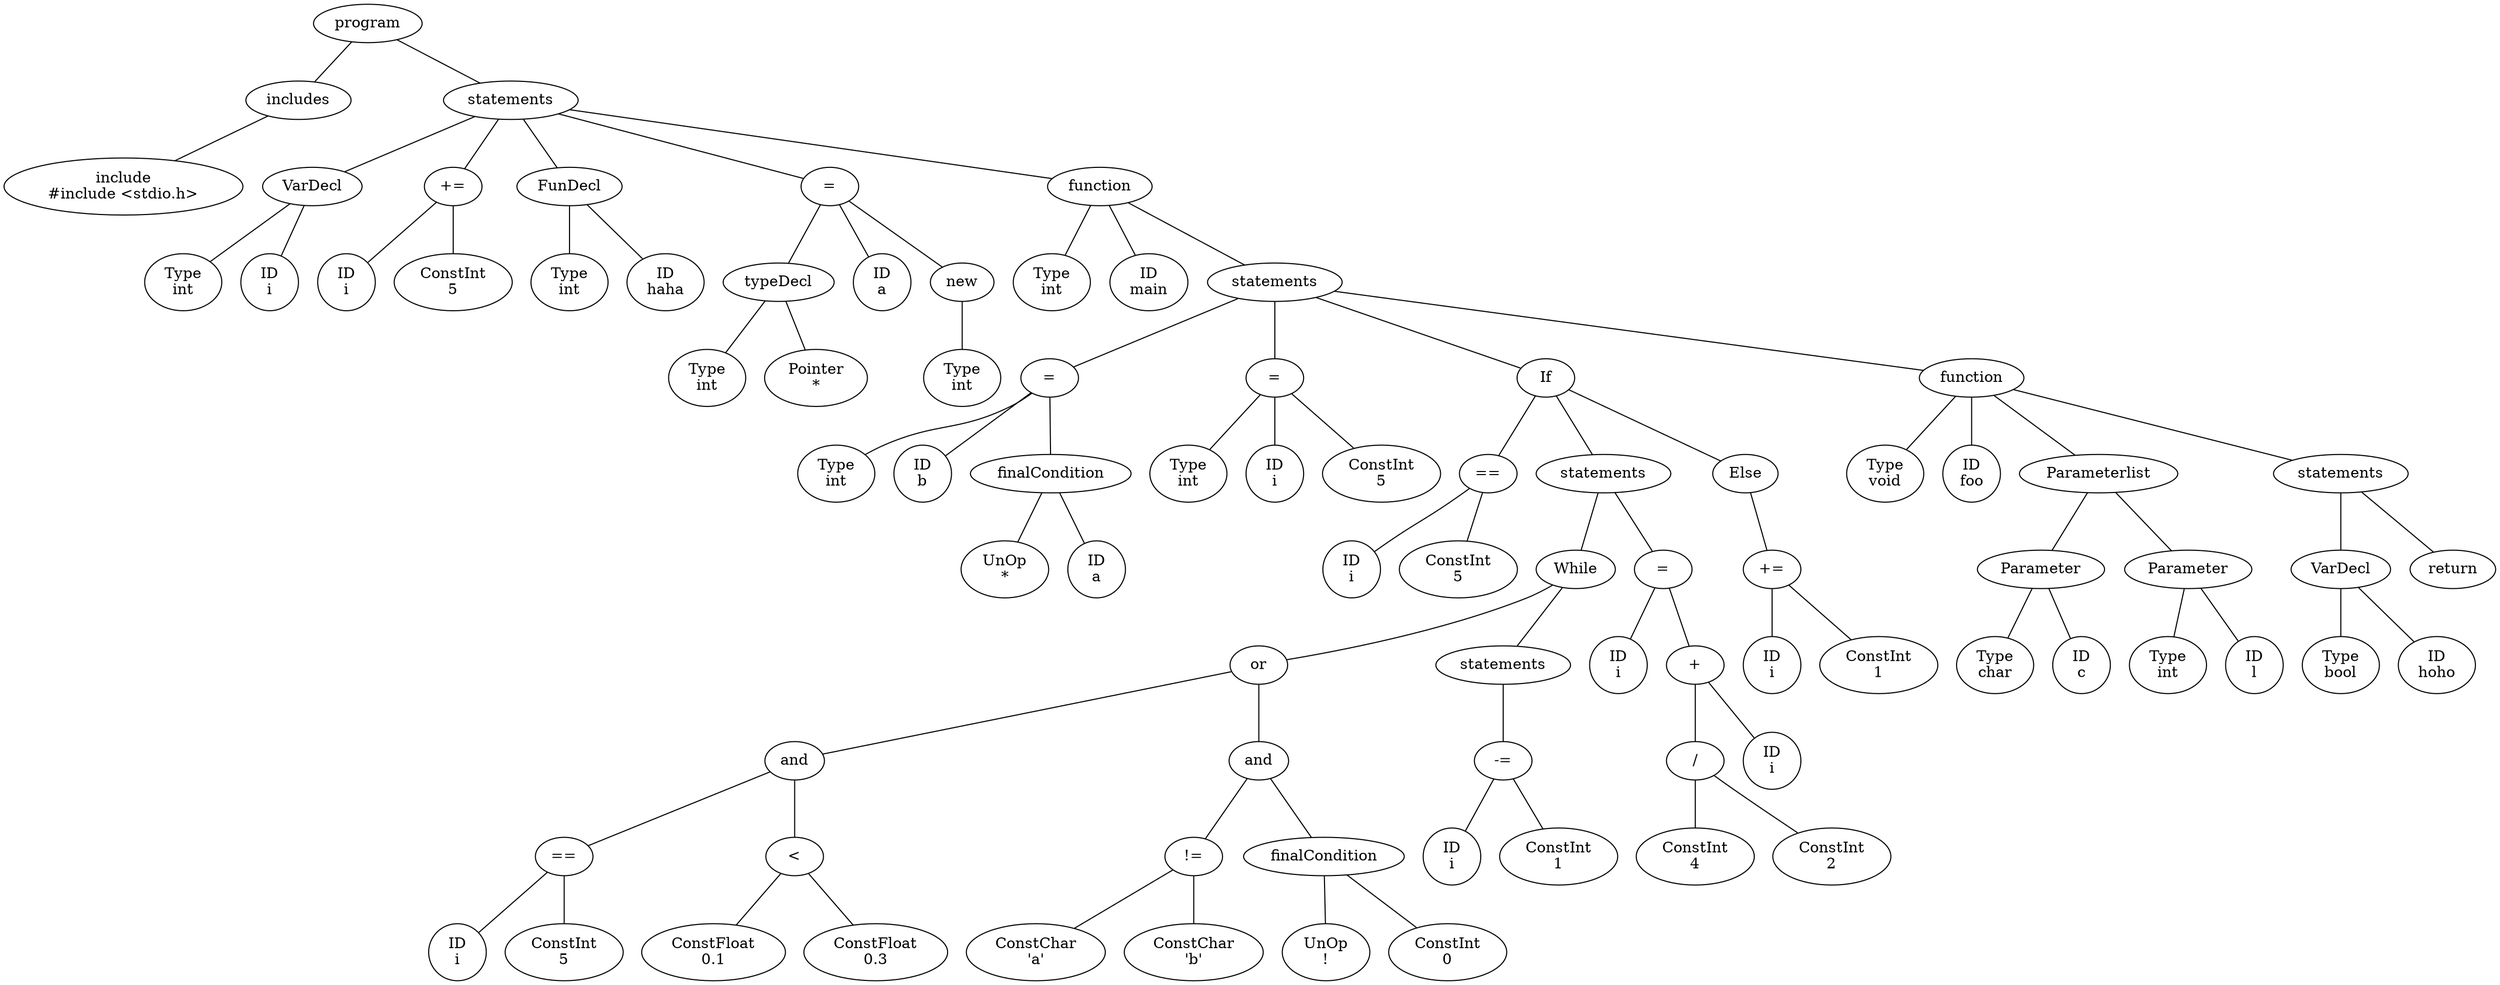 graph{0 [label = "program"];1[label = "includes"];0--1;2[label = "include
#include <stdio.h>"];1--2;3[label = "statements"];0--3;4[label = "VarDecl"];3--4;5[label = "Type
int"];4--5;6[label = "ID
i"];4--6;7[label = "+="];3--7;8[label = "ID
i"];7--8;9[label = "ConstInt
5"];7--9;10[label = "FunDecl"];3--10;11[label = "Type
int"];10--11;12[label = "ID
haha"];10--12;13[label = "="];3--13;14[label = "typeDecl"];13--14;15[label = "Type
int"];14--15;16[label = "Pointer
*"];14--16;17[label = "ID
a"];13--17;18[label = "new"];13--18;19[label = "Type
int"];18--19;20[label = "function"];3--20;21[label = "Type
int"];20--21;22[label = "ID
main"];20--22;23[label = "statements"];20--23;24[label = "="];23--24;25[label = "Type
int"];24--25;26[label = "ID
b"];24--26;27[label = "finalCondition"];24--27;28[label = "UnOp
*"];27--28;29[label = "ID
a"];27--29;30[label = "="];23--30;31[label = "Type
int"];30--31;32[label = "ID
i"];30--32;33[label = "ConstInt
5"];30--33;34[label = "If"];23--34;35[label = "=="];34--35;36[label = "ID
i"];35--36;37[label = "ConstInt
5"];35--37;38[label = "statements"];34--38;39[label = "While"];38--39;40[label = "or"];39--40;41[label = "and"];40--41;42[label = "=="];41--42;43[label = "ID
i"];42--43;44[label = "ConstInt
5"];42--44;45[label = "<"];41--45;46[label = "ConstFloat
0.1"];45--46;47[label = "ConstFloat
0.3"];45--47;48[label = "and"];40--48;49[label = "!="];48--49;50[label = "ConstChar
'a'"];49--50;51[label = "ConstChar
'b'"];49--51;52[label = "finalCondition"];48--52;53[label = "UnOp
!"];52--53;54[label = "ConstInt
0"];52--54;55[label = "statements"];39--55;56[label = "-="];55--56;57[label = "ID
i"];56--57;58[label = "ConstInt
1"];56--58;59[label = "="];38--59;60[label = "ID
i"];59--60;61[label = "+"];59--61;62[label = "/"];61--62;63[label = "ConstInt
4"];62--63;64[label = "ConstInt
2"];62--64;65[label = "ID
i"];61--65;66[label = "Else"];34--66;67[label = "+="];66--67;68[label = "ID
i"];67--68;69[label = "ConstInt
1"];67--69;70[label = "function"];23--70;71[label = "Type
void"];70--71;72[label = "ID
foo"];70--72;73[label = "Parameterlist"];70--73;74[label = "Parameter"];73--74;75[label = "Type
char"];74--75;76[label = "ID
c"];74--76;77[label = "Parameter"];73--77;78[label = "Type
int"];77--78;79[label = "ID
l"];77--79;80[label = "statements"];70--80;81[label = "VarDecl"];80--81;82[label = "Type
bool"];81--82;83[label = "ID
hoho"];81--83;84[label = "return"];80--84;}